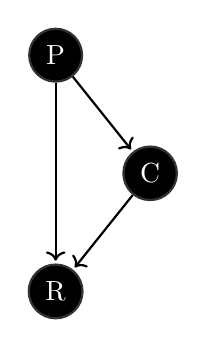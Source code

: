 \centering
\begin{tikzpicture}[auto, ->, =>stealth', shorten >=1pt, thick]

\tikzstyle{every node}=[circle, fill=black, draw=black!80, text=white]
\draw    (0,   3)    node (pred) {P}
         (1.2, 1.5)  node (cons) {C}
         (0,   0)    node (ress) {R};

\draw (pred) -> (cons);
\draw (pred) -> (ress);
\draw (cons) -> (ress);

\end{tikzpicture}
